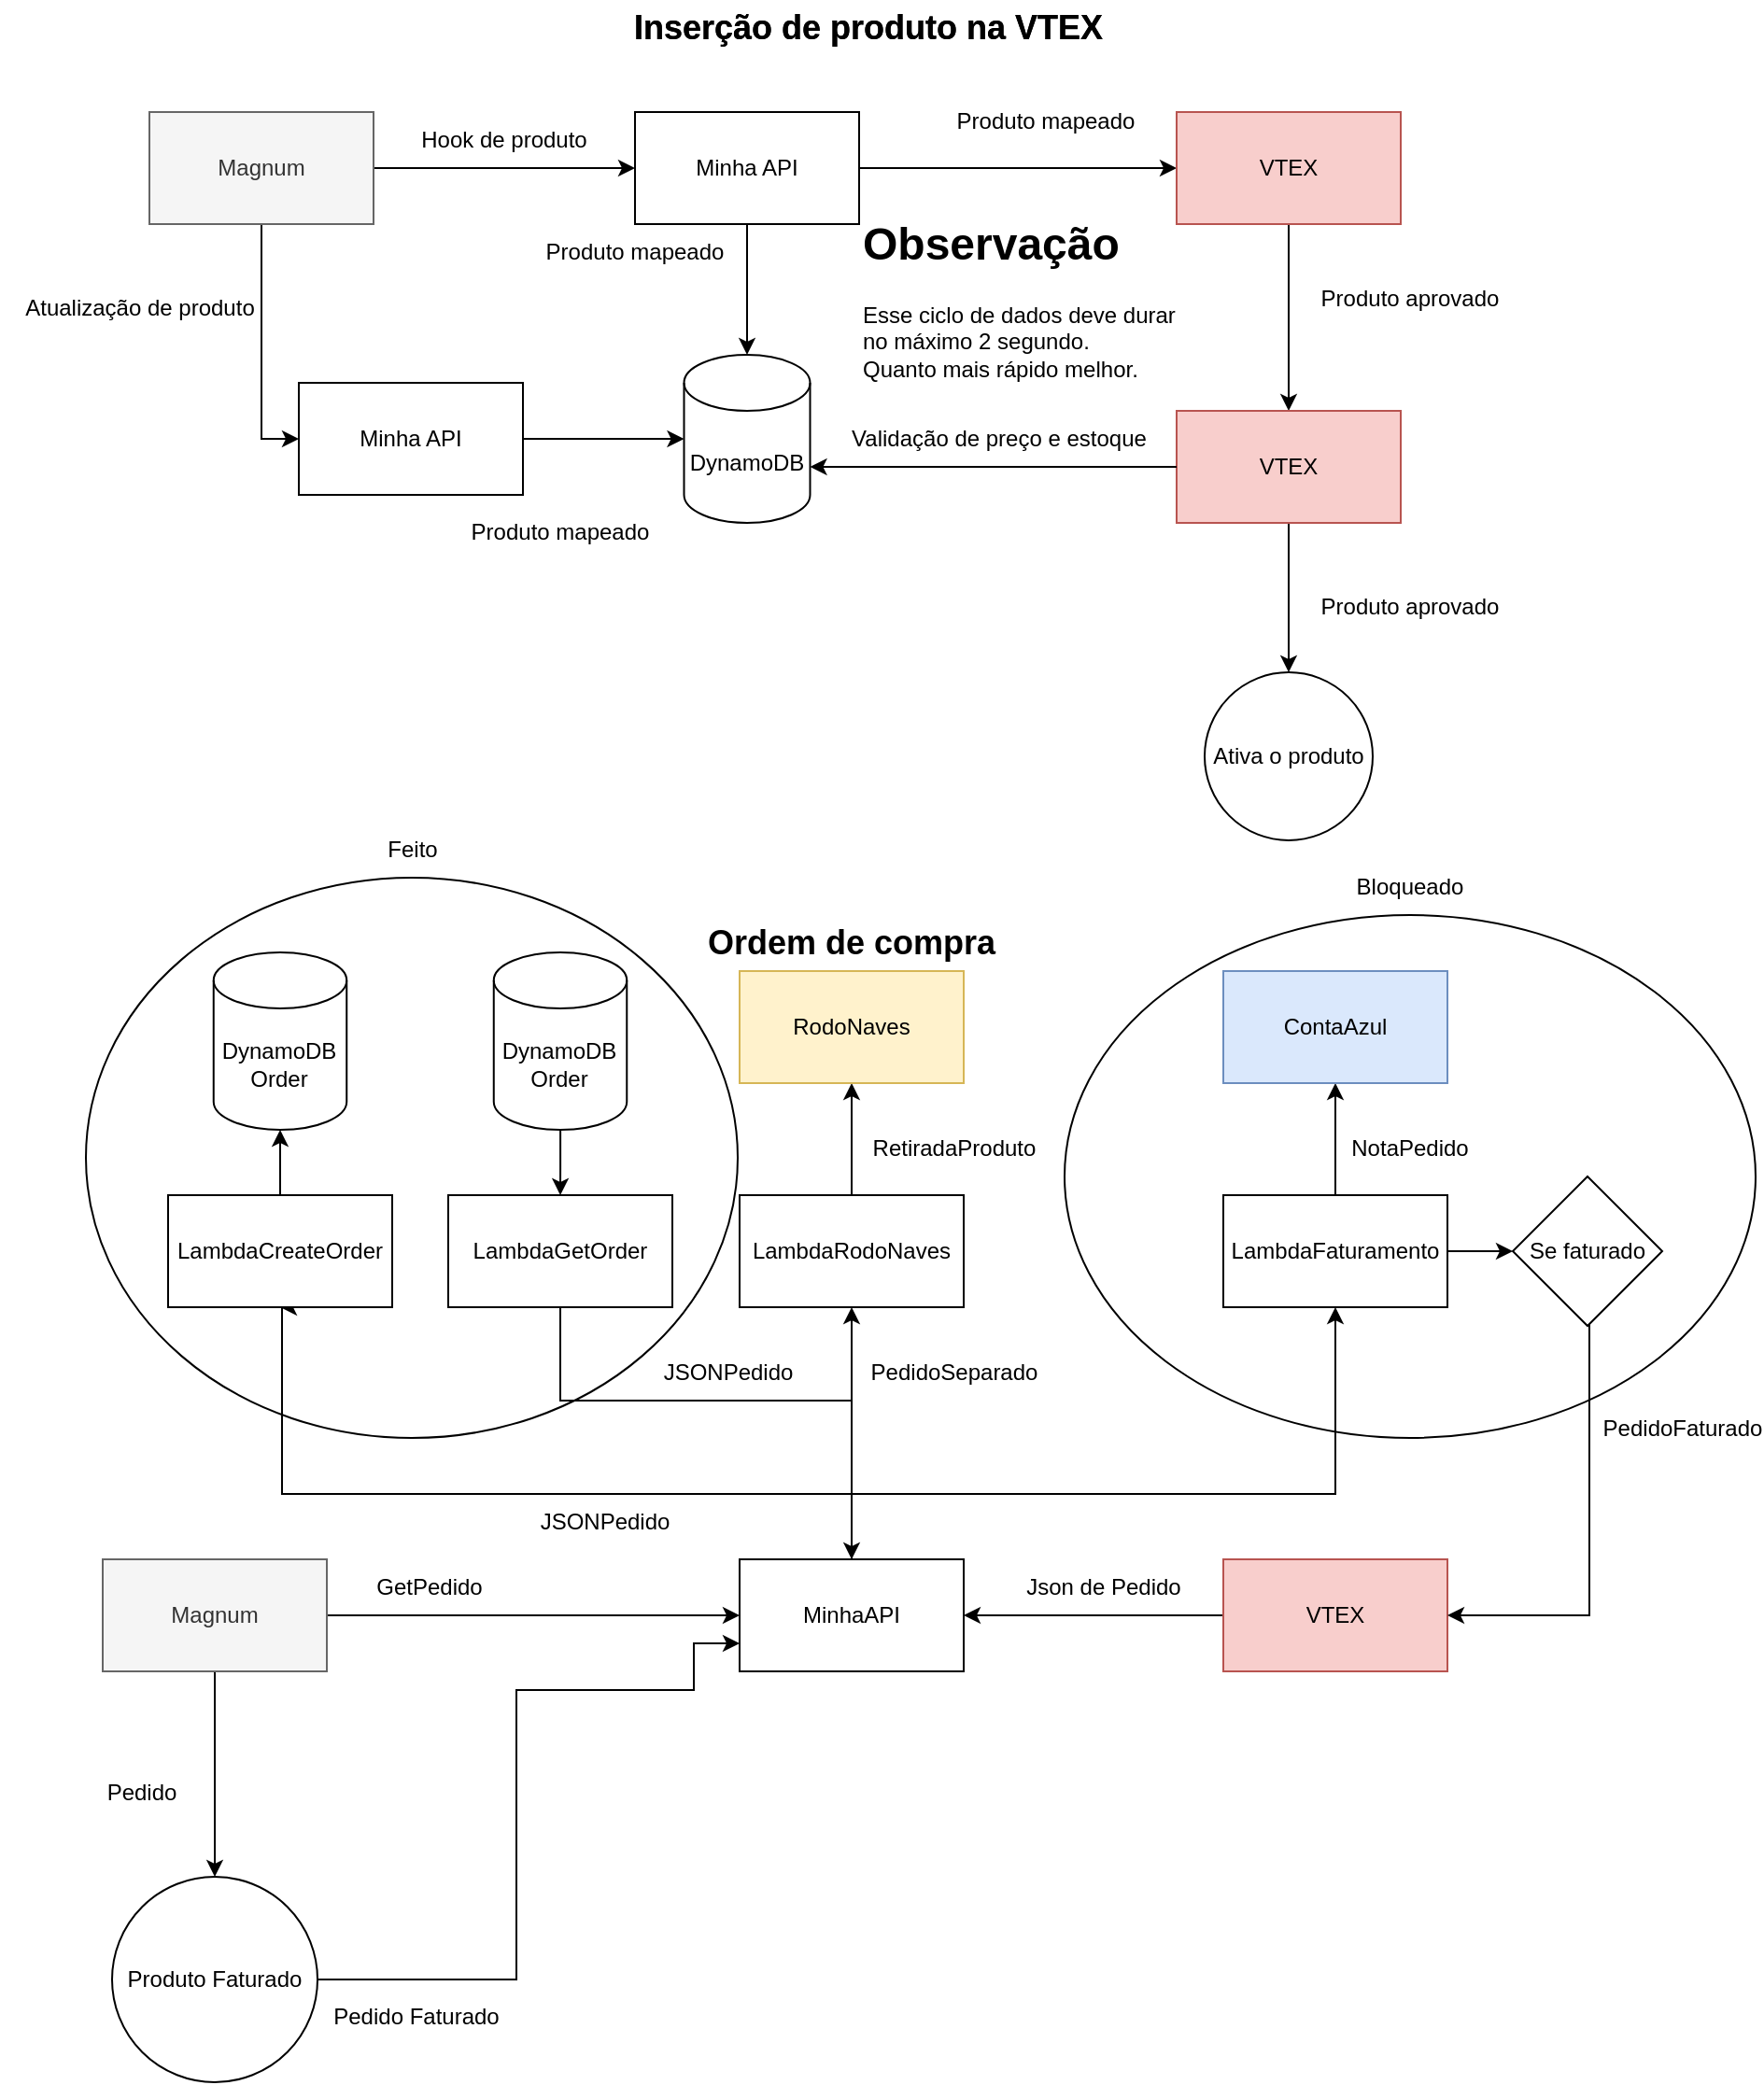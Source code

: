 <mxfile version="26.0.6">
  <diagram name="Página-1" id="JwrMWpCtj4y0UdQ7Rwn1">
    <mxGraphModel dx="826" dy="426" grid="1" gridSize="10" guides="1" tooltips="1" connect="1" arrows="1" fold="1" page="1" pageScale="1" pageWidth="827" pageHeight="1169" math="0" shadow="0">
      <root>
        <mxCell id="0" />
        <mxCell id="1" parent="0" />
        <mxCell id="2zczGr-va-qwcwLliaHw-3" style="edgeStyle=orthogonalEdgeStyle;rounded=0;orthogonalLoop=1;jettySize=auto;html=1;" parent="1" source="2zczGr-va-qwcwLliaHw-1" target="2zczGr-va-qwcwLliaHw-2" edge="1">
          <mxGeometry relative="1" as="geometry" />
        </mxCell>
        <mxCell id="2zczGr-va-qwcwLliaHw-18" style="edgeStyle=orthogonalEdgeStyle;rounded=0;orthogonalLoop=1;jettySize=auto;html=1;entryX=0;entryY=0.5;entryDx=0;entryDy=0;" parent="1" source="2zczGr-va-qwcwLliaHw-1" target="2zczGr-va-qwcwLliaHw-17" edge="1">
          <mxGeometry relative="1" as="geometry" />
        </mxCell>
        <mxCell id="2zczGr-va-qwcwLliaHw-1" value="Magnum" style="rounded=0;whiteSpace=wrap;html=1;fillColor=#f5f5f5;fontColor=#333333;strokeColor=#666666;" parent="1" vertex="1">
          <mxGeometry x="89" y="100" width="120" height="60" as="geometry" />
        </mxCell>
        <mxCell id="2zczGr-va-qwcwLliaHw-6" style="edgeStyle=orthogonalEdgeStyle;rounded=0;orthogonalLoop=1;jettySize=auto;html=1;" parent="1" source="2zczGr-va-qwcwLliaHw-2" target="2zczGr-va-qwcwLliaHw-5" edge="1">
          <mxGeometry relative="1" as="geometry" />
        </mxCell>
        <mxCell id="2zczGr-va-qwcwLliaHw-2" value="Minha API" style="rounded=0;whiteSpace=wrap;html=1;" parent="1" vertex="1">
          <mxGeometry x="349" y="100" width="120" height="60" as="geometry" />
        </mxCell>
        <mxCell id="2zczGr-va-qwcwLliaHw-4" value="Hook de produto" style="text;html=1;align=center;verticalAlign=middle;whiteSpace=wrap;rounded=0;" parent="1" vertex="1">
          <mxGeometry x="229" y="100" width="100" height="30" as="geometry" />
        </mxCell>
        <mxCell id="2zczGr-va-qwcwLliaHw-10" style="edgeStyle=orthogonalEdgeStyle;rounded=0;orthogonalLoop=1;jettySize=auto;html=1;entryX=0.5;entryY=0;entryDx=0;entryDy=0;" parent="1" source="2zczGr-va-qwcwLliaHw-5" target="2zczGr-va-qwcwLliaHw-9" edge="1">
          <mxGeometry relative="1" as="geometry" />
        </mxCell>
        <mxCell id="2zczGr-va-qwcwLliaHw-5" value="VTEX" style="rounded=0;whiteSpace=wrap;html=1;fillColor=#f8cecc;strokeColor=#b85450;" parent="1" vertex="1">
          <mxGeometry x="639" y="100" width="120" height="60" as="geometry" />
        </mxCell>
        <mxCell id="2zczGr-va-qwcwLliaHw-7" value="Produto mapeado" style="text;html=1;align=center;verticalAlign=middle;whiteSpace=wrap;rounded=0;" parent="1" vertex="1">
          <mxGeometry x="509" y="90" width="120" height="30" as="geometry" />
        </mxCell>
        <mxCell id="2zczGr-va-qwcwLliaHw-8" value="&lt;h1 style=&quot;margin-top: 0px;&quot;&gt;Observação&lt;/h1&gt;&lt;div&gt;Esse ciclo de dados deve durar no máximo 2 segundo.&lt;/div&gt;&lt;div&gt;Quanto mais rápido melhor.&lt;/div&gt;" style="text;html=1;whiteSpace=wrap;overflow=hidden;rounded=0;" parent="1" vertex="1">
          <mxGeometry x="469" y="150" width="170" height="110" as="geometry" />
        </mxCell>
        <mxCell id="2zczGr-va-qwcwLliaHw-23" style="edgeStyle=orthogonalEdgeStyle;rounded=0;orthogonalLoop=1;jettySize=auto;html=1;entryX=0.5;entryY=0;entryDx=0;entryDy=0;" parent="1" source="2zczGr-va-qwcwLliaHw-9" target="2zczGr-va-qwcwLliaHw-22" edge="1">
          <mxGeometry relative="1" as="geometry" />
        </mxCell>
        <mxCell id="2zczGr-va-qwcwLliaHw-9" value="VTEX" style="rounded=0;whiteSpace=wrap;html=1;fillColor=#f8cecc;strokeColor=#b85450;" parent="1" vertex="1">
          <mxGeometry x="639" y="260" width="120" height="60" as="geometry" />
        </mxCell>
        <mxCell id="2zczGr-va-qwcwLliaHw-11" value="Produto aprovado" style="text;html=1;align=center;verticalAlign=middle;whiteSpace=wrap;rounded=0;" parent="1" vertex="1">
          <mxGeometry x="709" y="185" width="110" height="30" as="geometry" />
        </mxCell>
        <mxCell id="2zczGr-va-qwcwLliaHw-13" value="DynamoDB" style="shape=cylinder3;whiteSpace=wrap;html=1;boundedLbl=1;backgroundOutline=1;size=15;" parent="1" vertex="1">
          <mxGeometry x="375.25" y="230" width="67.5" height="90" as="geometry" />
        </mxCell>
        <mxCell id="2zczGr-va-qwcwLliaHw-14" style="edgeStyle=orthogonalEdgeStyle;rounded=0;orthogonalLoop=1;jettySize=auto;html=1;entryX=0.5;entryY=0;entryDx=0;entryDy=0;entryPerimeter=0;" parent="1" source="2zczGr-va-qwcwLliaHw-2" target="2zczGr-va-qwcwLliaHw-13" edge="1">
          <mxGeometry relative="1" as="geometry" />
        </mxCell>
        <mxCell id="2zczGr-va-qwcwLliaHw-15" style="edgeStyle=orthogonalEdgeStyle;rounded=0;orthogonalLoop=1;jettySize=auto;html=1;entryX=1;entryY=0;entryDx=0;entryDy=60;entryPerimeter=0;" parent="1" source="2zczGr-va-qwcwLliaHw-9" target="2zczGr-va-qwcwLliaHw-13" edge="1">
          <mxGeometry relative="1" as="geometry" />
        </mxCell>
        <mxCell id="2zczGr-va-qwcwLliaHw-16" value="Validação de preço e estoque" style="text;html=1;align=center;verticalAlign=middle;whiteSpace=wrap;rounded=0;" parent="1" vertex="1">
          <mxGeometry x="459" y="260" width="170" height="30" as="geometry" />
        </mxCell>
        <mxCell id="2zczGr-va-qwcwLliaHw-20" style="edgeStyle=orthogonalEdgeStyle;rounded=0;orthogonalLoop=1;jettySize=auto;html=1;" parent="1" source="2zczGr-va-qwcwLliaHw-17" target="2zczGr-va-qwcwLliaHw-13" edge="1">
          <mxGeometry relative="1" as="geometry" />
        </mxCell>
        <mxCell id="2zczGr-va-qwcwLliaHw-17" value="Minha API" style="rounded=0;whiteSpace=wrap;html=1;" parent="1" vertex="1">
          <mxGeometry x="169" y="245" width="120" height="60" as="geometry" />
        </mxCell>
        <mxCell id="2zczGr-va-qwcwLliaHw-19" value="Atualização de produto" style="text;html=1;align=center;verticalAlign=middle;whiteSpace=wrap;rounded=0;" parent="1" vertex="1">
          <mxGeometry x="9" y="190" width="150" height="30" as="geometry" />
        </mxCell>
        <mxCell id="2zczGr-va-qwcwLliaHw-22" value="Ativa o produto" style="ellipse;whiteSpace=wrap;html=1;aspect=fixed;" parent="1" vertex="1">
          <mxGeometry x="654" y="400" width="90" height="90" as="geometry" />
        </mxCell>
        <mxCell id="2zczGr-va-qwcwLliaHw-24" value="Produto aprovado" style="text;html=1;align=center;verticalAlign=middle;whiteSpace=wrap;rounded=0;" parent="1" vertex="1">
          <mxGeometry x="709" y="350" width="110" height="30" as="geometry" />
        </mxCell>
        <mxCell id="2zczGr-va-qwcwLliaHw-29" value="Produto mapeado" style="text;html=1;align=center;verticalAlign=middle;whiteSpace=wrap;rounded=0;" parent="1" vertex="1">
          <mxGeometry x="289" y="160" width="120" height="30" as="geometry" />
        </mxCell>
        <mxCell id="2zczGr-va-qwcwLliaHw-30" value="Produto mapeado" style="text;html=1;align=center;verticalAlign=middle;whiteSpace=wrap;rounded=0;" parent="1" vertex="1">
          <mxGeometry x="249" y="310" width="120" height="30" as="geometry" />
        </mxCell>
        <mxCell id="FZFOcRTSQXgEtiSQkMod-1" value="Inserção de produto na VTEX" style="text;html=1;align=center;verticalAlign=middle;whiteSpace=wrap;rounded=0;fontSize=18;fontStyle=1" parent="1" vertex="1">
          <mxGeometry x="319" y="40" width="310" height="30" as="geometry" />
        </mxCell>
        <mxCell id="FZFOcRTSQXgEtiSQkMod-2" value="Inserção de produto na VTEX" style="text;html=1;align=center;verticalAlign=middle;whiteSpace=wrap;rounded=0;fontSize=18;fontStyle=1" parent="1" vertex="1">
          <mxGeometry x="319" y="40" width="310" height="30" as="geometry" />
        </mxCell>
        <mxCell id="FZFOcRTSQXgEtiSQkMod-3" value="Ordem de compra" style="text;html=1;align=center;verticalAlign=middle;whiteSpace=wrap;rounded=0;fontSize=18;fontStyle=1" parent="1" vertex="1">
          <mxGeometry x="310" y="530" width="310" height="30" as="geometry" />
        </mxCell>
        <mxCell id="h7239qkk3jvsULKhZbue-3" style="edgeStyle=orthogonalEdgeStyle;rounded=0;orthogonalLoop=1;jettySize=auto;html=1;entryX=1;entryY=0.5;entryDx=0;entryDy=0;" parent="1" source="h7239qkk3jvsULKhZbue-1" target="h7239qkk3jvsULKhZbue-2" edge="1">
          <mxGeometry relative="1" as="geometry" />
        </mxCell>
        <mxCell id="h7239qkk3jvsULKhZbue-1" value="VTEX" style="rounded=0;whiteSpace=wrap;html=1;fillColor=#f8cecc;strokeColor=#b85450;" parent="1" vertex="1">
          <mxGeometry x="664" y="875" width="120" height="60" as="geometry" />
        </mxCell>
        <mxCell id="h7239qkk3jvsULKhZbue-35" style="edgeStyle=orthogonalEdgeStyle;rounded=0;orthogonalLoop=1;jettySize=auto;html=1;entryX=0.5;entryY=1;entryDx=0;entryDy=0;" parent="1" source="h7239qkk3jvsULKhZbue-2" target="h7239qkk3jvsULKhZbue-30" edge="1">
          <mxGeometry relative="1" as="geometry">
            <Array as="points">
              <mxPoint x="465" y="840" />
              <mxPoint x="724" y="840" />
            </Array>
          </mxGeometry>
        </mxCell>
        <mxCell id="h7239qkk3jvsULKhZbue-36" style="edgeStyle=orthogonalEdgeStyle;rounded=0;orthogonalLoop=1;jettySize=auto;html=1;entryX=0.5;entryY=1;entryDx=0;entryDy=0;" parent="1" source="h7239qkk3jvsULKhZbue-2" target="h7239qkk3jvsULKhZbue-29" edge="1">
          <mxGeometry relative="1" as="geometry" />
        </mxCell>
        <mxCell id="JLs4M8Y_g-yFLiTVrAUI-8" style="edgeStyle=orthogonalEdgeStyle;rounded=0;orthogonalLoop=1;jettySize=auto;html=1;entryX=0.5;entryY=1;entryDx=0;entryDy=0;" parent="1" source="h7239qkk3jvsULKhZbue-2" target="h7239qkk3jvsULKhZbue-28" edge="1">
          <mxGeometry relative="1" as="geometry">
            <Array as="points">
              <mxPoint x="465" y="840" />
              <mxPoint x="160" y="840" />
            </Array>
          </mxGeometry>
        </mxCell>
        <mxCell id="h7239qkk3jvsULKhZbue-2" value="MinhaAPI" style="rounded=0;whiteSpace=wrap;html=1;" parent="1" vertex="1">
          <mxGeometry x="405" y="875" width="120" height="60" as="geometry" />
        </mxCell>
        <mxCell id="h7239qkk3jvsULKhZbue-12" style="edgeStyle=orthogonalEdgeStyle;rounded=0;orthogonalLoop=1;jettySize=auto;html=1;" parent="1" source="h7239qkk3jvsULKhZbue-5" target="h7239qkk3jvsULKhZbue-11" edge="1">
          <mxGeometry relative="1" as="geometry" />
        </mxCell>
        <mxCell id="JLs4M8Y_g-yFLiTVrAUI-1" style="edgeStyle=orthogonalEdgeStyle;rounded=0;orthogonalLoop=1;jettySize=auto;html=1;entryX=0;entryY=0.5;entryDx=0;entryDy=0;" parent="1" source="h7239qkk3jvsULKhZbue-5" target="h7239qkk3jvsULKhZbue-2" edge="1">
          <mxGeometry relative="1" as="geometry" />
        </mxCell>
        <mxCell id="h7239qkk3jvsULKhZbue-5" value="Magnum" style="rounded=0;whiteSpace=wrap;html=1;fillColor=#f5f5f5;fontColor=#333333;strokeColor=#666666;" parent="1" vertex="1">
          <mxGeometry x="64" y="875" width="120" height="60" as="geometry" />
        </mxCell>
        <mxCell id="h7239qkk3jvsULKhZbue-7" value="Json de Pedido" style="text;html=1;align=center;verticalAlign=middle;whiteSpace=wrap;rounded=0;" parent="1" vertex="1">
          <mxGeometry x="555" y="875" width="90" height="30" as="geometry" />
        </mxCell>
        <mxCell id="h7239qkk3jvsULKhZbue-13" style="edgeStyle=orthogonalEdgeStyle;rounded=0;orthogonalLoop=1;jettySize=auto;html=1;entryX=0;entryY=0.75;entryDx=0;entryDy=0;" parent="1" source="h7239qkk3jvsULKhZbue-11" target="h7239qkk3jvsULKhZbue-2" edge="1">
          <mxGeometry relative="1" as="geometry">
            <Array as="points">
              <mxPoint x="285.5" y="1100" />
              <mxPoint x="285.5" y="945" />
              <mxPoint x="380.5" y="945" />
              <mxPoint x="380.5" y="920" />
            </Array>
          </mxGeometry>
        </mxCell>
        <mxCell id="h7239qkk3jvsULKhZbue-11" value="Produto Faturado" style="ellipse;whiteSpace=wrap;html=1;aspect=fixed;" parent="1" vertex="1">
          <mxGeometry x="69" y="1045" width="110" height="110" as="geometry" />
        </mxCell>
        <mxCell id="h7239qkk3jvsULKhZbue-25" value="Pedido Faturado" style="text;html=1;align=center;verticalAlign=middle;whiteSpace=wrap;rounded=0;" parent="1" vertex="1">
          <mxGeometry x="179" y="1105" width="106" height="30" as="geometry" />
        </mxCell>
        <mxCell id="h7239qkk3jvsULKhZbue-27" value="Pedido" style="text;html=1;align=center;verticalAlign=middle;whiteSpace=wrap;rounded=0;" parent="1" vertex="1">
          <mxGeometry x="55" y="985" width="60" height="30" as="geometry" />
        </mxCell>
        <mxCell id="h7239qkk3jvsULKhZbue-28" value="LambdaCreateOrder" style="rounded=0;whiteSpace=wrap;html=1;" parent="1" vertex="1">
          <mxGeometry x="99" y="680" width="120" height="60" as="geometry" />
        </mxCell>
        <mxCell id="JLs4M8Y_g-yFLiTVrAUI-20" style="edgeStyle=orthogonalEdgeStyle;rounded=0;orthogonalLoop=1;jettySize=auto;html=1;entryX=0.5;entryY=1;entryDx=0;entryDy=0;" parent="1" source="h7239qkk3jvsULKhZbue-29" target="JLs4M8Y_g-yFLiTVrAUI-19" edge="1">
          <mxGeometry relative="1" as="geometry" />
        </mxCell>
        <mxCell id="h7239qkk3jvsULKhZbue-29" value="LambdaRodoNaves" style="rounded=0;whiteSpace=wrap;html=1;" parent="1" vertex="1">
          <mxGeometry x="405" y="680" width="120" height="60" as="geometry" />
        </mxCell>
        <mxCell id="JLs4M8Y_g-yFLiTVrAUI-11" style="edgeStyle=orthogonalEdgeStyle;rounded=0;orthogonalLoop=1;jettySize=auto;html=1;entryX=0.5;entryY=1;entryDx=0;entryDy=0;" parent="1" source="h7239qkk3jvsULKhZbue-30" target="JLs4M8Y_g-yFLiTVrAUI-10" edge="1">
          <mxGeometry relative="1" as="geometry" />
        </mxCell>
        <mxCell id="JLs4M8Y_g-yFLiTVrAUI-16" style="edgeStyle=orthogonalEdgeStyle;rounded=0;orthogonalLoop=1;jettySize=auto;html=1;entryX=0;entryY=0.5;entryDx=0;entryDy=0;" parent="1" source="h7239qkk3jvsULKhZbue-30" target="JLs4M8Y_g-yFLiTVrAUI-15" edge="1">
          <mxGeometry relative="1" as="geometry" />
        </mxCell>
        <mxCell id="h7239qkk3jvsULKhZbue-30" value="LambdaFaturamento" style="rounded=0;whiteSpace=wrap;html=1;" parent="1" vertex="1">
          <mxGeometry x="664" y="680" width="120" height="60" as="geometry" />
        </mxCell>
        <mxCell id="JLs4M8Y_g-yFLiTVrAUI-2" value="DynamoDB&lt;div&gt;Order&lt;/div&gt;" style="shape=cylinder3;whiteSpace=wrap;html=1;boundedLbl=1;backgroundOutline=1;size=15;" parent="1" vertex="1">
          <mxGeometry x="123.37" y="550" width="71.25" height="95" as="geometry" />
        </mxCell>
        <mxCell id="JLs4M8Y_g-yFLiTVrAUI-3" style="edgeStyle=orthogonalEdgeStyle;rounded=0;orthogonalLoop=1;jettySize=auto;html=1;entryX=0.5;entryY=1;entryDx=0;entryDy=0;entryPerimeter=0;" parent="1" source="h7239qkk3jvsULKhZbue-28" target="JLs4M8Y_g-yFLiTVrAUI-2" edge="1">
          <mxGeometry relative="1" as="geometry" />
        </mxCell>
        <mxCell id="JLs4M8Y_g-yFLiTVrAUI-5" value="JSONPedido" style="text;html=1;align=center;verticalAlign=middle;whiteSpace=wrap;rounded=0;" parent="1" vertex="1">
          <mxGeometry x="302.5" y="840" width="60" height="30" as="geometry" />
        </mxCell>
        <mxCell id="JLs4M8Y_g-yFLiTVrAUI-6" value="GetPedido" style="text;html=1;align=center;verticalAlign=middle;whiteSpace=wrap;rounded=0;" parent="1" vertex="1">
          <mxGeometry x="209" y="875" width="60" height="30" as="geometry" />
        </mxCell>
        <mxCell id="JLs4M8Y_g-yFLiTVrAUI-10" value="ContaAzul" style="rounded=0;whiteSpace=wrap;html=1;fillColor=#dae8fc;strokeColor=#6c8ebf;" parent="1" vertex="1">
          <mxGeometry x="664" y="560" width="120" height="60" as="geometry" />
        </mxCell>
        <mxCell id="JLs4M8Y_g-yFLiTVrAUI-12" value="NotaPedido" style="text;html=1;align=center;verticalAlign=middle;whiteSpace=wrap;rounded=0;" parent="1" vertex="1">
          <mxGeometry x="734" y="640" width="60" height="30" as="geometry" />
        </mxCell>
        <mxCell id="JLs4M8Y_g-yFLiTVrAUI-17" style="edgeStyle=orthogonalEdgeStyle;rounded=0;orthogonalLoop=1;jettySize=auto;html=1;entryX=1;entryY=0.5;entryDx=0;entryDy=0;" parent="1" source="JLs4M8Y_g-yFLiTVrAUI-15" target="h7239qkk3jvsULKhZbue-1" edge="1">
          <mxGeometry relative="1" as="geometry">
            <Array as="points">
              <mxPoint x="860" y="905" />
            </Array>
          </mxGeometry>
        </mxCell>
        <mxCell id="JLs4M8Y_g-yFLiTVrAUI-15" value="Se faturado" style="rhombus;whiteSpace=wrap;html=1;" parent="1" vertex="1">
          <mxGeometry x="819" y="670" width="80" height="80" as="geometry" />
        </mxCell>
        <mxCell id="JLs4M8Y_g-yFLiTVrAUI-18" value="PedidoFaturado" style="text;html=1;align=center;verticalAlign=middle;whiteSpace=wrap;rounded=0;" parent="1" vertex="1">
          <mxGeometry x="880" y="790" width="60" height="30" as="geometry" />
        </mxCell>
        <mxCell id="JLs4M8Y_g-yFLiTVrAUI-19" value="RodoNaves" style="rounded=0;whiteSpace=wrap;html=1;fillColor=#fff2cc;strokeColor=#d6b656;" parent="1" vertex="1">
          <mxGeometry x="405" y="560" width="120" height="60" as="geometry" />
        </mxCell>
        <mxCell id="JLs4M8Y_g-yFLiTVrAUI-21" value="RetiradaProduto" style="text;html=1;align=center;verticalAlign=middle;whiteSpace=wrap;rounded=0;" parent="1" vertex="1">
          <mxGeometry x="470" y="640" width="100" height="30" as="geometry" />
        </mxCell>
        <mxCell id="JLs4M8Y_g-yFLiTVrAUI-22" value="PedidoSeparado" style="text;html=1;align=center;verticalAlign=middle;whiteSpace=wrap;rounded=0;" parent="1" vertex="1">
          <mxGeometry x="480" y="760" width="80" height="30" as="geometry" />
        </mxCell>
        <mxCell id="citqePC5oyJYDPQVF7V5-4" style="edgeStyle=orthogonalEdgeStyle;rounded=0;orthogonalLoop=1;jettySize=auto;html=1;entryX=0.5;entryY=0;entryDx=0;entryDy=0;" parent="1" source="citqePC5oyJYDPQVF7V5-1" target="h7239qkk3jvsULKhZbue-2" edge="1">
          <mxGeometry relative="1" as="geometry">
            <Array as="points">
              <mxPoint x="309" y="790" />
              <mxPoint x="465" y="790" />
            </Array>
          </mxGeometry>
        </mxCell>
        <mxCell id="citqePC5oyJYDPQVF7V5-1" value="LambdaGetOrder" style="rounded=0;whiteSpace=wrap;html=1;" parent="1" vertex="1">
          <mxGeometry x="249" y="680" width="120" height="60" as="geometry" />
        </mxCell>
        <mxCell id="citqePC5oyJYDPQVF7V5-3" style="edgeStyle=orthogonalEdgeStyle;rounded=0;orthogonalLoop=1;jettySize=auto;html=1;entryX=0.5;entryY=0;entryDx=0;entryDy=0;" parent="1" source="citqePC5oyJYDPQVF7V5-2" target="citqePC5oyJYDPQVF7V5-1" edge="1">
          <mxGeometry relative="1" as="geometry" />
        </mxCell>
        <mxCell id="citqePC5oyJYDPQVF7V5-2" value="DynamoDB&lt;div&gt;Order&lt;/div&gt;" style="shape=cylinder3;whiteSpace=wrap;html=1;boundedLbl=1;backgroundOutline=1;size=15;" parent="1" vertex="1">
          <mxGeometry x="273.38" y="550" width="71.25" height="95" as="geometry" />
        </mxCell>
        <mxCell id="citqePC5oyJYDPQVF7V5-5" value="JSONPedido" style="text;html=1;align=center;verticalAlign=middle;whiteSpace=wrap;rounded=0;" parent="1" vertex="1">
          <mxGeometry x="369" y="760" width="60" height="30" as="geometry" />
        </mxCell>
        <mxCell id="aSIb9iDVkAmD6NEhKwY5-2" value="Bloqueado" style="text;html=1;align=center;verticalAlign=middle;whiteSpace=wrap;rounded=0;" vertex="1" parent="1">
          <mxGeometry x="734" y="500" width="60" height="30" as="geometry" />
        </mxCell>
        <mxCell id="aSIb9iDVkAmD6NEhKwY5-4" value="" style="ellipse;whiteSpace=wrap;html=1;fillColor=none;" vertex="1" parent="1">
          <mxGeometry x="579" y="530" width="370" height="280" as="geometry" />
        </mxCell>
        <mxCell id="aSIb9iDVkAmD6NEhKwY5-7" value="" style="ellipse;whiteSpace=wrap;html=1;gradientColor=none;fillColor=none;" vertex="1" parent="1">
          <mxGeometry x="55" y="510" width="349" height="300" as="geometry" />
        </mxCell>
        <mxCell id="aSIb9iDVkAmD6NEhKwY5-8" value="Feito" style="text;html=1;align=center;verticalAlign=middle;whiteSpace=wrap;rounded=0;" vertex="1" parent="1">
          <mxGeometry x="200" y="480" width="60" height="30" as="geometry" />
        </mxCell>
      </root>
    </mxGraphModel>
  </diagram>
</mxfile>
